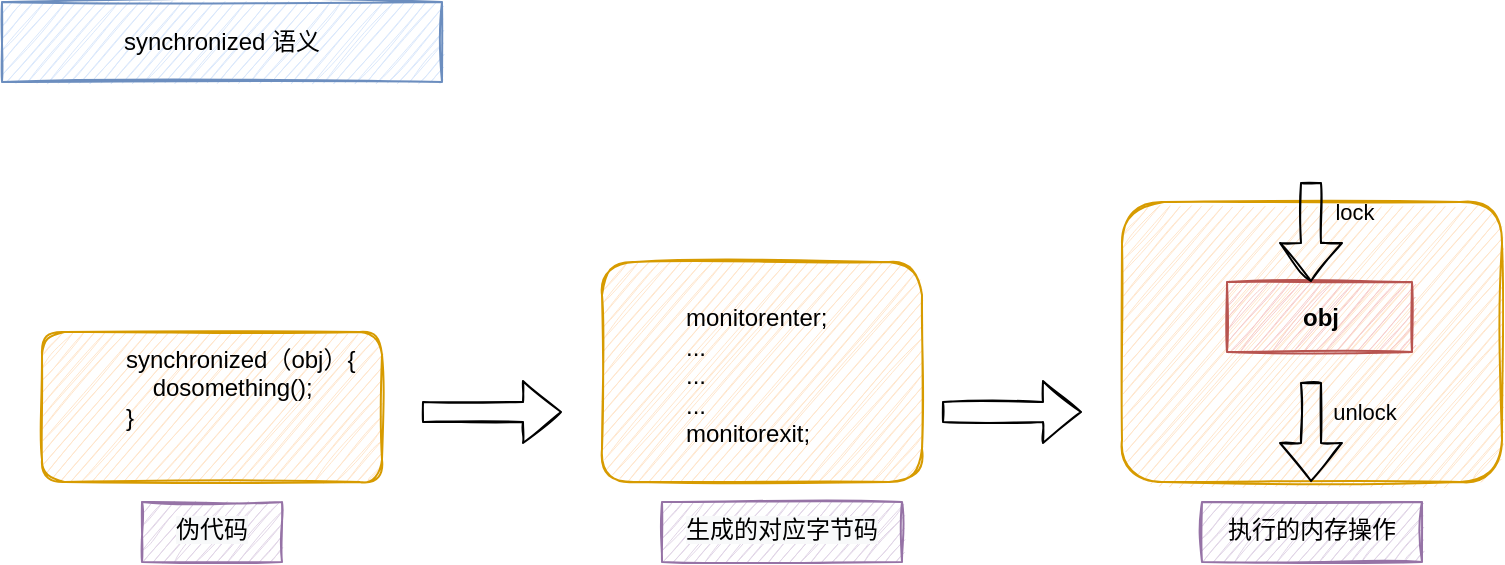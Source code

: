 <mxfile version="14.4.3" type="github">
  <diagram id="8JQXJFjF5QkTHlh9Sl4s" name="Page-1">
    <mxGraphModel dx="868" dy="450" grid="1" gridSize="10" guides="1" tooltips="1" connect="1" arrows="1" fold="1" page="1" pageScale="1" pageWidth="827" pageHeight="1169" math="0" shadow="0">
      <root>
        <mxCell id="0" />
        <mxCell id="1" parent="0" />
        <mxCell id="uFIe9qXt4bBG8xaeoZ07-1" value="synchronized 语义" style="rounded=0;whiteSpace=wrap;html=1;fillColor=#dae8fc;strokeColor=#6c8ebf;sketch=1;" vertex="1" parent="1">
          <mxGeometry x="30" y="30" width="220" height="40" as="geometry" />
        </mxCell>
        <mxCell id="uFIe9qXt4bBG8xaeoZ07-3" value="&lt;blockquote style=&quot;margin: 0 0 0 40px ; border: none ; padding: 0px&quot;&gt;&lt;span style=&quot;text-align: justify&quot;&gt;synchronized（obj）{&lt;br&gt;&lt;/span&gt;&lt;span style=&quot;text-align: justify&quot;&gt;&amp;nbsp; &amp;nbsp; dosomething();&lt;/span&gt;&lt;div style=&quot;text-align: justify&quot;&gt;&lt;span&gt;}&lt;/span&gt;&lt;/div&gt;&lt;/blockquote&gt;" style="rounded=1;whiteSpace=wrap;html=1;align=left;verticalAlign=top;fillColor=#ffe6cc;strokeColor=#d79b00;sketch=1;" vertex="1" parent="1">
          <mxGeometry x="50" y="195" width="170" height="75" as="geometry" />
        </mxCell>
        <mxCell id="uFIe9qXt4bBG8xaeoZ07-5" value="" style="shape=flexArrow;endArrow=classic;html=1;sketch=1;" edge="1" parent="1">
          <mxGeometry width="50" height="50" relative="1" as="geometry">
            <mxPoint x="240" y="235" as="sourcePoint" />
            <mxPoint x="310" y="235" as="targetPoint" />
          </mxGeometry>
        </mxCell>
        <mxCell id="uFIe9qXt4bBG8xaeoZ07-7" value="&lt;blockquote style=&quot;margin: 0 0 0 40px ; border: none ; padding: 0px&quot;&gt;&lt;div style=&quot;text-align: justify&quot;&gt;&lt;br&gt;&lt;/div&gt;&lt;div style=&quot;text-align: justify&quot;&gt;&lt;span&gt;monitorenter;&lt;/span&gt;&lt;/div&gt;&lt;div style=&quot;text-align: justify&quot;&gt;&lt;span&gt;...&lt;/span&gt;&lt;/div&gt;&lt;div style=&quot;text-align: justify&quot;&gt;&lt;span&gt;...&lt;/span&gt;&lt;/div&gt;&lt;div style=&quot;text-align: justify&quot;&gt;&lt;span&gt;...&lt;/span&gt;&lt;/div&gt;&lt;div style=&quot;text-align: justify&quot;&gt;&lt;span&gt;monitorexit;&lt;/span&gt;&lt;/div&gt;&lt;/blockquote&gt;" style="rounded=1;whiteSpace=wrap;html=1;verticalAlign=top;align=left;fillColor=#ffe6cc;strokeColor=#d79b00;sketch=1;" vertex="1" parent="1">
          <mxGeometry x="330" y="160" width="160" height="110" as="geometry" />
        </mxCell>
        <mxCell id="uFIe9qXt4bBG8xaeoZ07-8" value="" style="shape=flexArrow;endArrow=classic;html=1;sketch=1;" edge="1" parent="1">
          <mxGeometry width="50" height="50" relative="1" as="geometry">
            <mxPoint x="500" y="235" as="sourcePoint" />
            <mxPoint x="570" y="235" as="targetPoint" />
          </mxGeometry>
        </mxCell>
        <mxCell id="uFIe9qXt4bBG8xaeoZ07-9" value="&lt;blockquote style=&quot;margin: 0 0 0 40px ; border: none ; padding: 0px&quot;&gt;&lt;div style=&quot;text-align: justify&quot;&gt;&lt;br&gt;&lt;/div&gt;&lt;/blockquote&gt;" style="rounded=1;whiteSpace=wrap;html=1;verticalAlign=top;align=left;fillColor=#ffe6cc;strokeColor=#d79b00;sketch=1;" vertex="1" parent="1">
          <mxGeometry x="590" y="130" width="190" height="140" as="geometry" />
        </mxCell>
        <mxCell id="uFIe9qXt4bBG8xaeoZ07-10" value="&lt;span style=&quot;color: rgb(0, 0, 0); font-family: helvetica; font-size: 12px; font-style: normal; font-weight: 400; letter-spacing: normal; text-indent: 0px; text-transform: none; word-spacing: 0px; background-color: rgb(248, 249, 250); display: inline; float: none;&quot;&gt;生成的对应字节码&lt;/span&gt;" style="text;whiteSpace=wrap;html=1;sketch=1;fillColor=#e1d5e7;strokeColor=#9673a6;align=center;" vertex="1" parent="1">
          <mxGeometry x="360" y="280" width="120" height="30" as="geometry" />
        </mxCell>
        <mxCell id="uFIe9qXt4bBG8xaeoZ07-11" value="&lt;span style=&quot;color: rgb(0, 0, 0); font-family: helvetica; font-size: 12px; font-style: normal; font-weight: 400; letter-spacing: normal; text-indent: 0px; text-transform: none; word-spacing: 0px; background-color: rgb(248, 249, 250); display: inline; float: none;&quot;&gt;伪代码&lt;/span&gt;" style="text;whiteSpace=wrap;html=1;sketch=1;fillColor=#e1d5e7;strokeColor=#9673a6;align=center;" vertex="1" parent="1">
          <mxGeometry x="100" y="280" width="70" height="30" as="geometry" />
        </mxCell>
        <mxCell id="uFIe9qXt4bBG8xaeoZ07-12" value="&lt;b&gt;obj&lt;/b&gt;" style="rounded=0;whiteSpace=wrap;html=1;align=center;fillColor=#f8cecc;strokeColor=#b85450;sketch=1;" vertex="1" parent="1">
          <mxGeometry x="642.5" y="170" width="92.5" height="35" as="geometry" />
        </mxCell>
        <mxCell id="uFIe9qXt4bBG8xaeoZ07-13" value="" style="shape=flexArrow;endArrow=classic;html=1;sketch=1;" edge="1" parent="1">
          <mxGeometry width="50" height="50" relative="1" as="geometry">
            <mxPoint x="684.5" y="120" as="sourcePoint" />
            <mxPoint x="684.5" y="170" as="targetPoint" />
          </mxGeometry>
        </mxCell>
        <mxCell id="uFIe9qXt4bBG8xaeoZ07-14" value="lock" style="edgeLabel;html=1;align=center;verticalAlign=middle;resizable=0;points=[];labelBackgroundColor=none;" vertex="1" connectable="0" parent="uFIe9qXt4bBG8xaeoZ07-13">
          <mxGeometry x="-0.6" y="1" relative="1" as="geometry">
            <mxPoint x="20" y="5" as="offset" />
          </mxGeometry>
        </mxCell>
        <mxCell id="uFIe9qXt4bBG8xaeoZ07-15" value="" style="shape=flexArrow;endArrow=classic;html=1;sketch=1;" edge="1" parent="1">
          <mxGeometry width="50" height="50" relative="1" as="geometry">
            <mxPoint x="684.5" y="220" as="sourcePoint" />
            <mxPoint x="684.5" y="270" as="targetPoint" />
          </mxGeometry>
        </mxCell>
        <mxCell id="uFIe9qXt4bBG8xaeoZ07-16" value="unlock" style="edgeLabel;html=1;align=center;verticalAlign=middle;resizable=0;points=[];labelBackgroundColor=none;" vertex="1" connectable="0" parent="uFIe9qXt4bBG8xaeoZ07-15">
          <mxGeometry x="-0.6" y="1" relative="1" as="geometry">
            <mxPoint x="25" y="5" as="offset" />
          </mxGeometry>
        </mxCell>
        <mxCell id="uFIe9qXt4bBG8xaeoZ07-19" value="&lt;span style=&quot;&quot;&gt;执行的内存操作&lt;/span&gt;" style="text;whiteSpace=wrap;html=1;sketch=1;fillColor=#e1d5e7;strokeColor=#9673a6;align=center;" vertex="1" parent="1">
          <mxGeometry x="630" y="280" width="110" height="30" as="geometry" />
        </mxCell>
      </root>
    </mxGraphModel>
  </diagram>
</mxfile>
